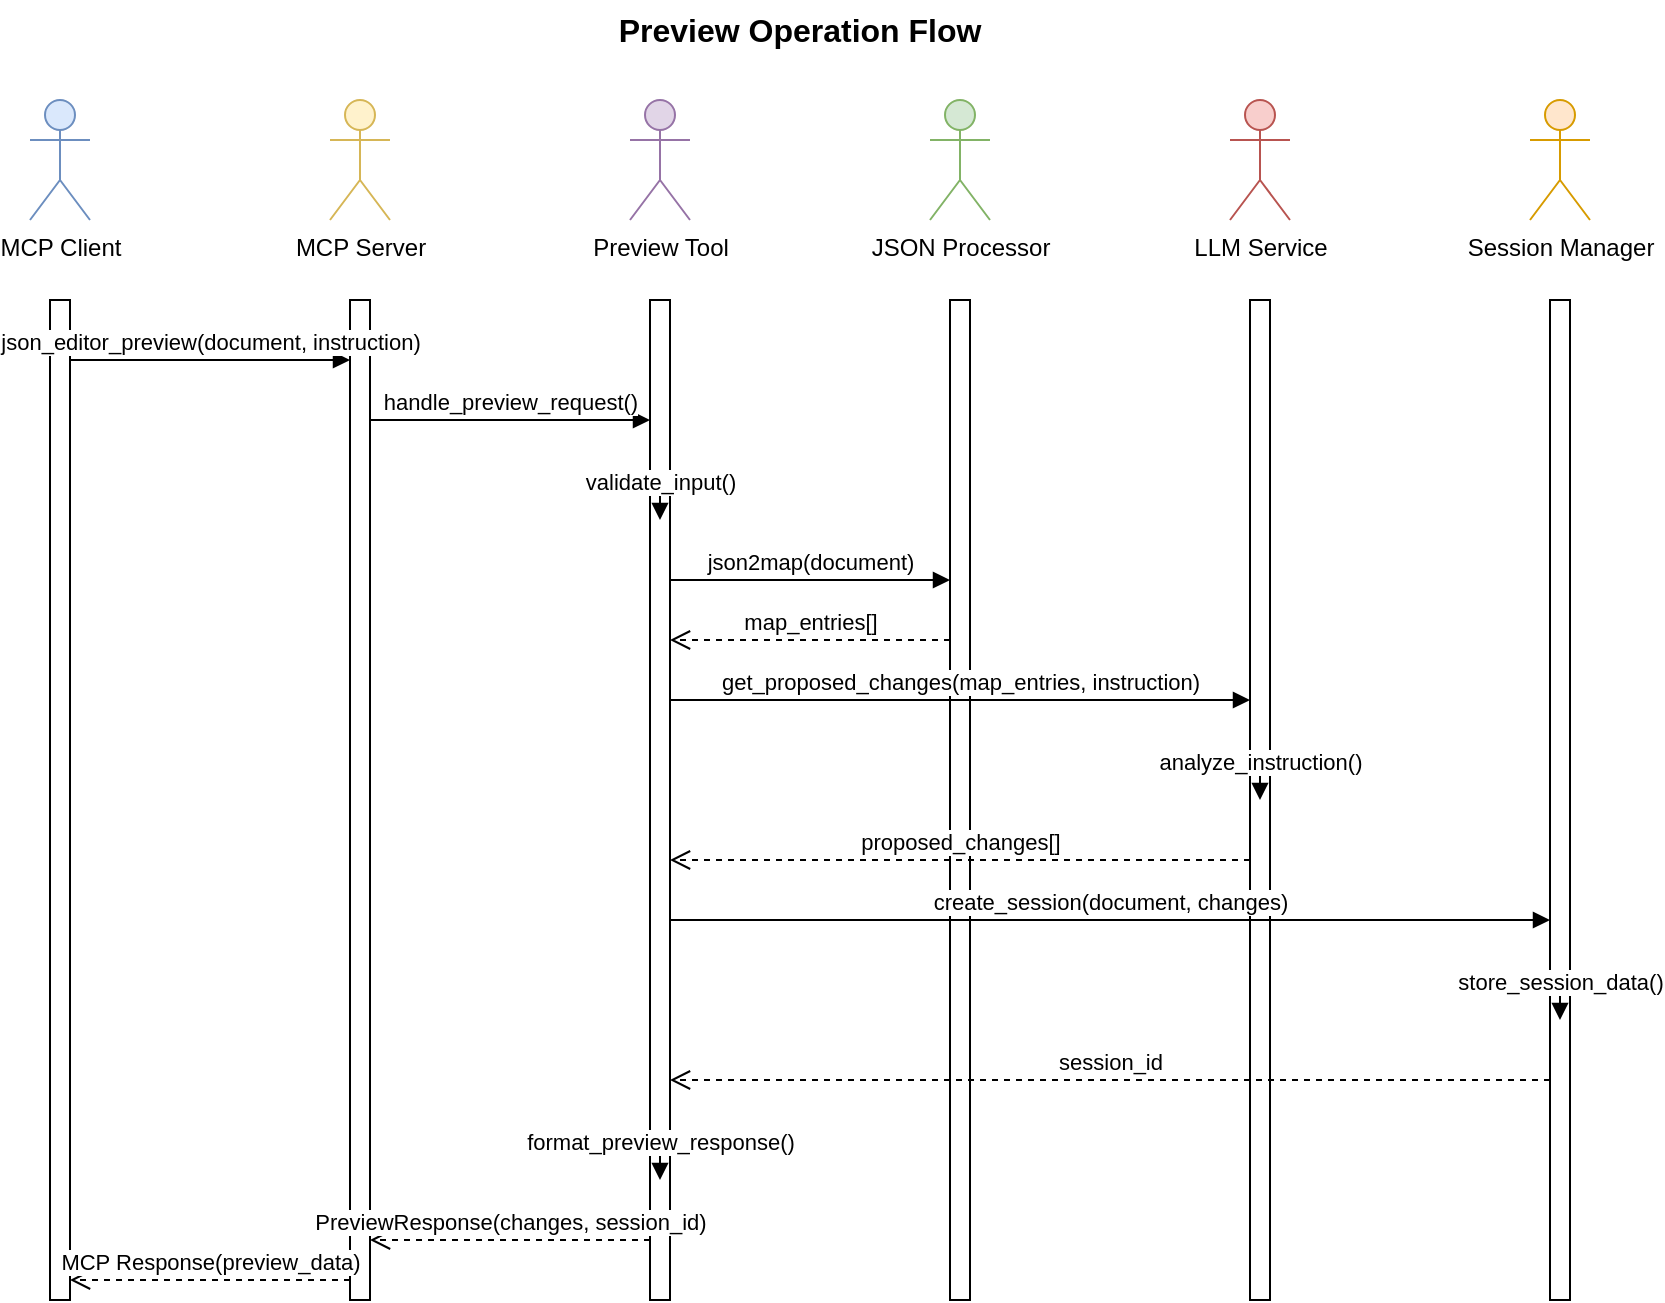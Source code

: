 <mxfile>
    <diagram name="Preview Operation Flow" id="preview-flow">
        <mxGraphModel dx="778" dy="292" grid="1" gridSize="10" guides="1" tooltips="1" connect="1" arrows="1" fold="1" page="1" pageScale="1" pageWidth="1169" pageHeight="827" background="#ffffff" math="0" shadow="0">
            <root>
                <mxCell id="0"/>
                <mxCell id="1" parent="0"/>
                <mxCell id="client-actor" value="MCP Client" style="shape=umlActor;verticalLabelPosition=bottom;verticalAlign=top;html=1;fillColor=#dae8fc;strokeColor=#6c8ebf;" parent="1" vertex="1">
                    <mxGeometry x="50" y="50" width="30" height="60" as="geometry"/>
                </mxCell>
                <mxCell id="server-actor" value="MCP Server" style="shape=umlActor;verticalLabelPosition=bottom;verticalAlign=top;html=1;fillColor=#fff2cc;strokeColor=#d6b656;" parent="1" vertex="1">
                    <mxGeometry x="200" y="50" width="30" height="60" as="geometry"/>
                </mxCell>
                <mxCell id="preview-actor" value="Preview Tool" style="shape=umlActor;verticalLabelPosition=bottom;verticalAlign=top;html=1;fillColor=#e1d5e7;strokeColor=#9673a6;" parent="1" vertex="1">
                    <mxGeometry x="350" y="50" width="30" height="60" as="geometry"/>
                </mxCell>
                <mxCell id="json-actor" value="JSON Processor" style="shape=umlActor;verticalLabelPosition=bottom;verticalAlign=top;html=1;fillColor=#d5e8d4;strokeColor=#82b366;" parent="1" vertex="1">
                    <mxGeometry x="500" y="50" width="30" height="60" as="geometry"/>
                </mxCell>
                <mxCell id="llm-actor" value="LLM Service" style="shape=umlActor;verticalLabelPosition=bottom;verticalAlign=top;html=1;fillColor=#f8cecc;strokeColor=#b85450;" parent="1" vertex="1">
                    <mxGeometry x="650" y="50" width="30" height="60" as="geometry"/>
                </mxCell>
                <mxCell id="session-actor" value="Session Manager" style="shape=umlActor;verticalLabelPosition=bottom;verticalAlign=top;html=1;fillColor=#ffe6cc;strokeColor=#d79b00;" parent="1" vertex="1">
                    <mxGeometry x="800" y="50" width="30" height="60" as="geometry"/>
                </mxCell>
                <mxCell id="client-lifeline" value="" style="html=1;points=[];perimeter=orthogonalPerimeter;outlineConnect=0;targetShapes=umlLifeline;portConstraint=eastwest;newEdgeStyle={&quot;edgeStyle&quot;:&quot;elbowEdgeStyle&quot;,&quot;elbow&quot;:&quot;vertical&quot;,&quot;curved&quot;:0,&quot;rounded&quot;:0};" parent="1" vertex="1">
                    <mxGeometry x="60" y="150" width="10" height="500" as="geometry"/>
                </mxCell>
                <mxCell id="server-lifeline" value="" style="html=1;points=[];perimeter=orthogonalPerimeter;outlineConnect=0;targetShapes=umlLifeline;portConstraint=eastwest;newEdgeStyle={&quot;edgeStyle&quot;:&quot;elbowEdgeStyle&quot;,&quot;elbow&quot;:&quot;vertical&quot;,&quot;curved&quot;:0,&quot;rounded&quot;:0};" parent="1" vertex="1">
                    <mxGeometry x="210" y="150" width="10" height="500" as="geometry"/>
                </mxCell>
                <mxCell id="preview-lifeline" value="" style="html=1;points=[];perimeter=orthogonalPerimeter;outlineConnect=0;targetShapes=umlLifeline;portConstraint=eastwest;newEdgeStyle={&quot;edgeStyle&quot;:&quot;elbowEdgeStyle&quot;,&quot;elbow&quot;:&quot;vertical&quot;,&quot;curved&quot;:0,&quot;rounded&quot;:0};" parent="1" vertex="1">
                    <mxGeometry x="360" y="150" width="10" height="500" as="geometry"/>
                </mxCell>
                <mxCell id="json-lifeline" value="" style="html=1;points=[];perimeter=orthogonalPerimeter;outlineConnect=0;targetShapes=umlLifeline;portConstraint=eastwest;newEdgeStyle={&quot;edgeStyle&quot;:&quot;elbowEdgeStyle&quot;,&quot;elbow&quot;:&quot;vertical&quot;,&quot;curved&quot;:0,&quot;rounded&quot;:0};" parent="1" vertex="1">
                    <mxGeometry x="510" y="150" width="10" height="500" as="geometry"/>
                </mxCell>
                <mxCell id="llm-lifeline" value="" style="html=1;points=[];perimeter=orthogonalPerimeter;outlineConnect=0;targetShapes=umlLifeline;portConstraint=eastwest;newEdgeStyle={&quot;edgeStyle&quot;:&quot;elbowEdgeStyle&quot;,&quot;elbow&quot;:&quot;vertical&quot;,&quot;curved&quot;:0,&quot;rounded&quot;:0};" parent="1" vertex="1">
                    <mxGeometry x="660" y="150" width="10" height="500" as="geometry"/>
                </mxCell>
                <mxCell id="session-lifeline" value="" style="html=1;points=[];perimeter=orthogonalPerimeter;outlineConnect=0;targetShapes=umlLifeline;portConstraint=eastwest;newEdgeStyle={&quot;edgeStyle&quot;:&quot;elbowEdgeStyle&quot;,&quot;elbow&quot;:&quot;vertical&quot;,&quot;curved&quot;:0,&quot;rounded&quot;:0};" parent="1" vertex="1">
                    <mxGeometry x="810" y="150" width="10" height="500" as="geometry"/>
                </mxCell>
                <mxCell id="msg1" value="json_editor_preview(document, instruction)" style="html=1;verticalAlign=bottom;endArrow=block;edgeStyle=elbowEdgeStyle;elbow=vertical;curved=0;rounded=0;" parent="1" edge="1">
                    <mxGeometry relative="1" as="geometry">
                        <mxPoint x="70" y="180" as="sourcePoint"/>
                        <mxPoint x="210" y="180" as="targetPoint"/>
                    </mxGeometry>
                </mxCell>
                <mxCell id="msg2" value="handle_preview_request()" style="html=1;verticalAlign=bottom;endArrow=block;edgeStyle=elbowEdgeStyle;elbow=vertical;curved=0;rounded=0;" parent="1" edge="1">
                    <mxGeometry relative="1" as="geometry">
                        <mxPoint x="220" y="210" as="sourcePoint"/>
                        <mxPoint x="360" y="210" as="targetPoint"/>
                    </mxGeometry>
                </mxCell>
                <mxCell id="msg3" value="validate_input()" style="html=1;verticalAlign=bottom;endArrow=block;edgeStyle=elbowEdgeStyle;elbow=vertical;curved=0;rounded=0;" parent="1" edge="1">
                    <mxGeometry relative="1" as="geometry">
                        <mxPoint x="365" y="240" as="sourcePoint"/>
                        <mxPoint x="365" y="260" as="targetPoint"/>
                    </mxGeometry>
                </mxCell>
                <mxCell id="msg4" value="json2map(document)" style="html=1;verticalAlign=bottom;endArrow=block;edgeStyle=elbowEdgeStyle;elbow=vertical;curved=0;rounded=0;" parent="1" edge="1">
                    <mxGeometry relative="1" as="geometry">
                        <mxPoint x="370" y="290" as="sourcePoint"/>
                        <mxPoint x="510" y="290" as="targetPoint"/>
                    </mxGeometry>
                </mxCell>
                <mxCell id="msg5" value="map_entries[]" style="html=1;verticalAlign=bottom;endArrow=open;dashed=1;endSize=8;edgeStyle=elbowEdgeStyle;elbow=vertical;curved=0;rounded=0;" parent="1" edge="1">
                    <mxGeometry relative="1" as="geometry">
                        <mxPoint x="510" y="320" as="sourcePoint"/>
                        <mxPoint x="370" y="320" as="targetPoint"/>
                    </mxGeometry>
                </mxCell>
                <mxCell id="msg6" value="get_proposed_changes(map_entries, instruction)" style="html=1;verticalAlign=bottom;endArrow=block;edgeStyle=elbowEdgeStyle;elbow=vertical;curved=0;rounded=0;" parent="1" edge="1">
                    <mxGeometry relative="1" as="geometry">
                        <mxPoint x="370" y="350" as="sourcePoint"/>
                        <mxPoint x="660" y="350" as="targetPoint"/>
                    </mxGeometry>
                </mxCell>
                <mxCell id="msg7" value="analyze_instruction()" style="html=1;verticalAlign=bottom;endArrow=block;edgeStyle=elbowEdgeStyle;elbow=vertical;curved=0;rounded=0;" parent="1" edge="1">
                    <mxGeometry relative="1" as="geometry">
                        <mxPoint x="665" y="380" as="sourcePoint"/>
                        <mxPoint x="665" y="400" as="targetPoint"/>
                    </mxGeometry>
                </mxCell>
                <mxCell id="msg8" value="proposed_changes[]" style="html=1;verticalAlign=bottom;endArrow=open;dashed=1;endSize=8;edgeStyle=elbowEdgeStyle;elbow=vertical;curved=0;rounded=0;" parent="1" edge="1">
                    <mxGeometry relative="1" as="geometry">
                        <mxPoint x="660" y="430" as="sourcePoint"/>
                        <mxPoint x="370" y="430" as="targetPoint"/>
                    </mxGeometry>
                </mxCell>
                <mxCell id="msg9" value="create_session(document, changes)" style="html=1;verticalAlign=bottom;endArrow=block;edgeStyle=elbowEdgeStyle;elbow=vertical;curved=0;rounded=0;" parent="1" edge="1">
                    <mxGeometry relative="1" as="geometry">
                        <mxPoint x="370" y="460" as="sourcePoint"/>
                        <mxPoint x="810" y="460" as="targetPoint"/>
                    </mxGeometry>
                </mxCell>
                <mxCell id="msg10" value="store_session_data()" style="html=1;verticalAlign=bottom;endArrow=block;edgeStyle=elbowEdgeStyle;elbow=vertical;curved=0;rounded=0;" parent="1" edge="1">
                    <mxGeometry relative="1" as="geometry">
                        <mxPoint x="815" y="490" as="sourcePoint"/>
                        <mxPoint x="815" y="510" as="targetPoint"/>
                    </mxGeometry>
                </mxCell>
                <mxCell id="msg11" value="session_id" style="html=1;verticalAlign=bottom;endArrow=open;dashed=1;endSize=8;edgeStyle=elbowEdgeStyle;elbow=vertical;curved=0;rounded=0;" parent="1" edge="1">
                    <mxGeometry relative="1" as="geometry">
                        <mxPoint x="810" y="540" as="sourcePoint"/>
                        <mxPoint x="370" y="540" as="targetPoint"/>
                    </mxGeometry>
                </mxCell>
                <mxCell id="msg12" value="format_preview_response()" style="html=1;verticalAlign=bottom;endArrow=block;edgeStyle=elbowEdgeStyle;elbow=vertical;curved=0;rounded=0;" parent="1" edge="1">
                    <mxGeometry relative="1" as="geometry">
                        <mxPoint x="365" y="570" as="sourcePoint"/>
                        <mxPoint x="365" y="590" as="targetPoint"/>
                    </mxGeometry>
                </mxCell>
                <mxCell id="msg13" value="PreviewResponse(changes, session_id)" style="html=1;verticalAlign=bottom;endArrow=open;dashed=1;endSize=8;edgeStyle=elbowEdgeStyle;elbow=vertical;curved=0;rounded=0;" parent="1" edge="1">
                    <mxGeometry relative="1" as="geometry">
                        <mxPoint x="360" y="620" as="sourcePoint"/>
                        <mxPoint x="220" y="620" as="targetPoint"/>
                    </mxGeometry>
                </mxCell>
                <mxCell id="msg14" value="MCP Response(preview_data)" style="html=1;verticalAlign=bottom;endArrow=open;dashed=1;endSize=8;edgeStyle=elbowEdgeStyle;elbow=vertical;curved=0;rounded=0;" parent="1" edge="1">
                    <mxGeometry relative="1" as="geometry">
                        <mxPoint x="210" y="640" as="sourcePoint"/>
                        <mxPoint x="70" y="640" as="targetPoint"/>
                    </mxGeometry>
                </mxCell>
                <mxCell id="L0-lGwEP_ULHMlwo2B5o-1" value="&lt;b&gt;&lt;font style=&quot;font-size: 16px;&quot;&gt;Preview Operation Flow&lt;/font&gt;&lt;/b&gt;" style="text;html=1;align=center;verticalAlign=middle;whiteSpace=wrap;rounded=0;" parent="1" vertex="1">
                    <mxGeometry x="320" width="230" height="30" as="geometry"/>
                </mxCell>
            </root>
        </mxGraphModel>
    </diagram>
    <diagram name="Error Handling Flow" id="error-flow">
        <mxGraphModel dx="778" dy="292" grid="1" gridSize="10" guides="1" tooltips="1" connect="1" arrows="1" fold="1" page="1" pageScale="1" pageWidth="1169" pageHeight="827" background="#ffffff" math="0" shadow="0">
            <root>
                <mxCell id="0"/>
                <mxCell id="1" parent="0"/>
                <mxCell id="client-actor3" value="MCP Client" style="shape=umlActor;verticalLabelPosition=bottom;verticalAlign=top;html=1;fillColor=#dae8fc;strokeColor=#6c8ebf;" parent="1" vertex="1">
                    <mxGeometry x="50" y="50" width="30" height="60" as="geometry"/>
                </mxCell>
                <mxCell id="server-actor3" value="MCP Server" style="shape=umlActor;verticalLabelPosition=bottom;verticalAlign=top;html=1;fillColor=#fff2cc;strokeColor=#d6b656;" parent="1" vertex="1">
                    <mxGeometry x="200" y="50" width="30" height="60" as="geometry"/>
                </mxCell>
                <mxCell id="tool-actor3" value="Tool Handler" style="shape=umlActor;verticalLabelPosition=bottom;verticalAlign=top;html=1;fillColor=#e1d5e7;strokeColor=#9673a6;" parent="1" vertex="1">
                    <mxGeometry x="350" y="50" width="30" height="60" as="geometry"/>
                </mxCell>
                <mxCell id="llm-actor3" value="LLM Service" style="shape=umlActor;verticalLabelPosition=bottom;verticalAlign=top;html=1;fillColor=#f8cecc;strokeColor=#b85450;" parent="1" vertex="1">
                    <mxGeometry x="500" y="50" width="30" height="60" as="geometry"/>
                </mxCell>
                <mxCell id="client-lifeline3" value="" style="html=1;points=[];perimeter=orthogonalPerimeter;outlineConnect=0;targetShapes=umlLifeline;portConstraint=eastwest;newEdgeStyle={&quot;edgeStyle&quot;:&quot;elbowEdgeStyle&quot;,&quot;elbow&quot;:&quot;vertical&quot;,&quot;curved&quot;:0,&quot;rounded&quot;:0};" parent="1" vertex="1">
                    <mxGeometry x="60" y="150" width="10" height="600" as="geometry"/>
                </mxCell>
                <mxCell id="server-lifeline3" value="" style="html=1;points=[];perimeter=orthogonalPerimeter;outlineConnect=0;targetShapes=umlLifeline;portConstraint=eastwest;newEdgeStyle={&quot;edgeStyle&quot;:&quot;elbowEdgeStyle&quot;,&quot;elbow&quot;:&quot;vertical&quot;,&quot;curved&quot;:0,&quot;rounded&quot;:0};" parent="1" vertex="1">
                    <mxGeometry x="210" y="150" width="10" height="600" as="geometry"/>
                </mxCell>
                <mxCell id="tool-lifeline3" value="" style="html=1;points=[];perimeter=orthogonalPerimeter;outlineConnect=0;targetShapes=umlLifeline;portConstraint=eastwest;newEdgeStyle={&quot;edgeStyle&quot;:&quot;elbowEdgeStyle&quot;,&quot;elbow&quot;:&quot;vertical&quot;,&quot;curved&quot;:0,&quot;rounded&quot;:0};" parent="1" vertex="1">
                    <mxGeometry x="360" y="150" width="10" height="600" as="geometry"/>
                </mxCell>
                <mxCell id="llm-lifeline3" value="" style="html=1;points=[];perimeter=orthogonalPerimeter;outlineConnect=0;targetShapes=umlLifeline;portConstraint=eastwest;newEdgeStyle={&quot;edgeStyle&quot;:&quot;elbowEdgeStyle&quot;,&quot;elbow&quot;:&quot;vertical&quot;,&quot;curved&quot;:0,&quot;rounded&quot;:0};" parent="1" vertex="1">
                    <mxGeometry x="510" y="150" width="10" height="600" as="geometry"/>
                </mxCell>
                <mxCell id="error-label1" value="Scenario 1: Input Validation Error" style="text;html=1;strokeColor=none;fillColor=none;align=center;verticalAlign=middle;whiteSpace=wrap;rounded=0;fontStyle=1;fontSize=12;fillColor=#ffcccc;" parent="1" vertex="1">
                    <mxGeometry x="250" y="170" width="200" height="20" as="geometry"/>
                </mxCell>
                <mxCell id="error-msg1" value="tool_request(invalid_data)" style="html=1;verticalAlign=bottom;endArrow=block;edgeStyle=elbowEdgeStyle;elbow=vertical;curved=0;rounded=0;" parent="1" edge="1">
                    <mxGeometry relative="1" as="geometry">
                        <mxPoint x="70" y="200" as="sourcePoint"/>
                        <mxPoint x="210" y="200" as="targetPoint"/>
                    </mxGeometry>
                </mxCell>
                <mxCell id="error-msg2" value="handle_request()" style="html=1;verticalAlign=bottom;endArrow=block;edgeStyle=elbowEdgeStyle;elbow=vertical;curved=0;rounded=0;" parent="1" edge="1">
                    <mxGeometry relative="1" as="geometry">
                        <mxPoint x="220" y="220" as="sourcePoint"/>
                        <mxPoint x="360" y="220" as="targetPoint"/>
                    </mxGeometry>
                </mxCell>
                <mxCell id="error-msg3" value="validate_input()" style="html=1;verticalAlign=bottom;endArrow=block;edgeStyle=elbowEdgeStyle;elbow=vertical;curved=0;rounded=0;" parent="1" edge="1">
                    <mxGeometry relative="1" as="geometry">
                        <mxPoint x="365" y="240" as="sourcePoint"/>
                        <mxPoint x="365" y="260" as="targetPoint"/>
                    </mxGeometry>
                </mxCell>
                <mxCell id="error-msg4" value="ValidationError" style="html=1;verticalAlign=bottom;endArrow=open;dashed=1;endSize=8;edgeStyle=elbowEdgeStyle;elbow=vertical;curved=0;rounded=0;strokeColor=#ff0000;" parent="1" edge="1">
                    <mxGeometry relative="1" as="geometry">
                        <mxPoint x="360" y="280" as="sourcePoint"/>
                        <mxPoint x="220" y="280" as="targetPoint"/>
                    </mxGeometry>
                </mxCell>
                <mxCell id="error-msg5" value="MCP Error Response" style="html=1;verticalAlign=bottom;endArrow=open;dashed=1;endSize=8;edgeStyle=elbowEdgeStyle;elbow=vertical;curved=0;rounded=0;strokeColor=#ff0000;" parent="1" edge="1">
                    <mxGeometry relative="1" as="geometry">
                        <mxPoint x="210" y="300" as="sourcePoint"/>
                        <mxPoint x="70" y="300" as="targetPoint"/>
                    </mxGeometry>
                </mxCell>
                <mxCell id="error-label2" value="Scenario 2: LLM Service Error with Retry Logic" style="text;html=1;strokeColor=none;fillColor=none;align=center;verticalAlign=middle;whiteSpace=wrap;rounded=0;fontStyle=1;fontSize=12;fillColor=#ffffcc;" parent="1" vertex="1">
                    <mxGeometry x="200" y="340" width="300" height="20" as="geometry"/>
                </mxCell>
                <mxCell id="error-msg6" value="get_proposed_changes()" style="html=1;verticalAlign=bottom;endArrow=block;edgeStyle=elbowEdgeStyle;elbow=vertical;curved=0;rounded=0;" parent="1" edge="1">
                    <mxGeometry relative="1" as="geometry">
                        <mxPoint x="370" y="370" as="sourcePoint"/>
                        <mxPoint x="510" y="370" as="targetPoint"/>
                    </mxGeometry>
                </mxCell>
                <mxCell id="error-msg7" value="ServiceError (rate limit/timeout)" style="html=1;verticalAlign=bottom;endArrow=open;dashed=1;endSize=8;edgeStyle=elbowEdgeStyle;elbow=vertical;curved=0;rounded=0;strokeColor=#ff6600;" parent="1" edge="1">
                    <mxGeometry relative="1" as="geometry">
                        <mxPoint x="510" y="390" as="sourcePoint"/>
                        <mxPoint x="370" y="390" as="targetPoint"/>
                    </mxGeometry>
                </mxCell>
                <mxCell id="error-msg8" value="handle_llm_error()" style="html=1;verticalAlign=bottom;endArrow=block;edgeStyle=elbowEdgeStyle;elbow=vertical;curved=0;rounded=0;" parent="1" edge="1">
                    <mxGeometry relative="1" as="geometry">
                        <mxPoint x="365" y="410" as="sourcePoint"/>
                        <mxPoint x="365" y="430" as="targetPoint"/>
                    </mxGeometry>
                </mxCell>
                <mxCell id="error-note1" value="Note: Implement retry logic&#xa;with exponential backoff" style="text;html=1;strokeColor=#d6b656;fillColor=#fff2cc;align=center;verticalAlign=middle;whiteSpace=wrap;rounded=1;" parent="1" vertex="1">
                    <mxGeometry x="400" y="410" width="150" height="40" as="geometry"/>
                </mxCell>
                <mxCell id="error-msg9" value="retry_request()" style="html=1;verticalAlign=bottom;endArrow=block;edgeStyle=elbowEdgeStyle;elbow=vertical;curved=0;rounded=0;" parent="1" edge="1">
                    <mxGeometry relative="1" as="geometry">
                        <mxPoint x="370" y="470" as="sourcePoint"/>
                        <mxPoint x="510" y="470" as="targetPoint"/>
                    </mxGeometry>
                </mxCell>
                <mxCell id="alt-frame" value="alt" style="shape=umlFrame;whiteSpace=wrap;html=1;pointerEvents=0;width=40;height=20;" parent="1" vertex="1">
                    <mxGeometry x="320" y="490" width="240" height="120" as="geometry"/>
                </mxCell>
                <mxCell id="error-msg10" value="successful_response" style="html=1;verticalAlign=bottom;endArrow=open;dashed=1;endSize=8;edgeStyle=elbowEdgeStyle;elbow=vertical;curved=0;rounded=0;strokeColor=#00cc00;" parent="1" edge="1">
                    <mxGeometry relative="1" as="geometry">
                        <mxPoint x="510" y="520" as="sourcePoint"/>
                        <mxPoint x="370" y="520" as="targetPoint"/>
                    </mxGeometry>
                </mxCell>
                <mxCell id="alt-separator" value="" style="html=1;points=[];perimeter=orthogonalPerimeter;outlineConnect=0;targetShapes=umlLifeline;portConstraint=eastwest;newEdgeStyle={&quot;edgeStyle&quot;:&quot;elbowEdgeStyle&quot;,&quot;elbow&quot;:&quot;vertical&quot;,&quot;curved&quot;:0,&quot;rounded&quot;:0};dashed=1;" parent="1" vertex="1">
                    <mxGeometry x="320" y="550" width="240" height="10" as="geometry"/>
                </mxCell>
                <mxCell id="error-msg11" value="LLMServiceError" style="html=1;verticalAlign=bottom;endArrow=open;dashed=1;endSize=8;edgeStyle=elbowEdgeStyle;elbow=vertical;curved=0;rounded=0;strokeColor=#ff0000;" parent="1" edge="1">
                    <mxGeometry relative="1" as="geometry">
                        <mxPoint x="360" y="580" as="sourcePoint"/>
                        <mxPoint x="220" y="580" as="targetPoint"/>
                    </mxGeometry>
                </mxCell>
                <mxCell id="error-label3" value="Scenario 3: Session Error" style="text;html=1;strokeColor=none;fillColor=none;align=center;verticalAlign=middle;whiteSpace=wrap;rounded=0;fontStyle=1;fontSize=12;fillColor=#ffccff;" parent="1" vertex="1">
                    <mxGeometry x="250" y="640" width="200" height="20" as="geometry"/>
                </mxCell>
                <mxCell id="error-msg12" value="get_session(invalid_id)" style="html=1;verticalAlign=bottom;endArrow=block;edgeStyle=elbowEdgeStyle;elbow=vertical;curved=0;rounded=0;" parent="1" edge="1">
                    <mxGeometry relative="1" as="geometry">
                        <mxPoint x="370" y="670" as="sourcePoint"/>
                        <mxPoint x="450" y="670" as="targetPoint"/>
                    </mxGeometry>
                </mxCell>
                <mxCell id="error-msg13" value="SessionNotFoundError" style="html=1;verticalAlign=bottom;endArrow=open;dashed=1;endSize=8;edgeStyle=elbowEdgeStyle;elbow=vertical;curved=0;rounded=0;strokeColor=#ff0000;" parent="1" edge="1">
                    <mxGeometry relative="1" as="geometry">
                        <mxPoint x="450" y="690" as="sourcePoint"/>
                        <mxPoint x="370" y="690" as="targetPoint"/>
                    </mxGeometry>
                </mxCell>
                <mxCell id="error-msg14" value="SessionError" style="html=1;verticalAlign=bottom;endArrow=open;dashed=1;endSize=8;edgeStyle=elbowEdgeStyle;elbow=vertical;curved=0;rounded=0;strokeColor=#ff0000;" parent="1" edge="1">
                    <mxGeometry relative="1" as="geometry">
                        <mxPoint x="360" y="710" as="sourcePoint"/>
                        <mxPoint x="220" y="710" as="targetPoint"/>
                    </mxGeometry>
                </mxCell>
                <mxCell id="error-msg15" value="MCP Error Response" style="html=1;verticalAlign=bottom;endArrow=open;dashed=1;endSize=8;edgeStyle=elbowEdgeStyle;elbow=vertical;curved=0;rounded=0;strokeColor=#ff0000;" parent="1" edge="1">
                    <mxGeometry relative="1" as="geometry">
                        <mxPoint x="210" y="730" as="sourcePoint"/>
                        <mxPoint x="70" y="730" as="targetPoint"/>
                    </mxGeometry>
                </mxCell>
                <mxCell id="mHVRPs0UCguy18iuXwMo-1" value="&lt;b style=&quot;color: rgb(63, 63, 63); background-color: transparent;&quot;&gt;&lt;font style=&quot;font-size: 16px;&quot;&gt;Error Handling Flow&lt;/font&gt;&lt;/b&gt;" style="text;html=1;align=center;verticalAlign=middle;whiteSpace=wrap;rounded=0;" parent="1" vertex="1">
                    <mxGeometry x="220" width="230" height="30" as="geometry"/>
                </mxCell>
            </root>
        </mxGraphModel>
    </diagram>
    <diagram name="Apply Operation Flow" id="apply-flow">
        <mxGraphModel dx="778" dy="292" grid="1" gridSize="10" guides="1" tooltips="1" connect="1" arrows="1" fold="1" page="1" pageScale="1" pageWidth="1169" pageHeight="827" background="#ffffff" math="0" shadow="0">
            <root>
                <mxCell id="0"/>
                <mxCell id="1" parent="0"/>
                <mxCell id="client-actor2" value="MCP Client" style="shape=umlActor;verticalLabelPosition=bottom;verticalAlign=top;html=1;fillColor=#dae8fc;strokeColor=#6c8ebf;" parent="1" vertex="1">
                    <mxGeometry x="50" y="50" width="30" height="60" as="geometry"/>
                </mxCell>
                <mxCell id="server-actor2" value="MCP Server" style="shape=umlActor;verticalLabelPosition=bottom;verticalAlign=top;html=1;fillColor=#fff2cc;strokeColor=#d6b656;" parent="1" vertex="1">
                    <mxGeometry x="200" y="50" width="30" height="60" as="geometry"/>
                </mxCell>
                <mxCell id="apply-actor2" value="Apply Tool" style="shape=umlActor;verticalLabelPosition=bottom;verticalAlign=top;html=1;fillColor=#e1d5e7;strokeColor=#9673a6;" parent="1" vertex="1">
                    <mxGeometry x="350" y="50" width="30" height="60" as="geometry"/>
                </mxCell>
                <mxCell id="session-actor2" value="Session Manager" style="shape=umlActor;verticalLabelPosition=bottom;verticalAlign=top;html=1;fillColor=#ffe6cc;strokeColor=#d79b00;" parent="1" vertex="1">
                    <mxGeometry x="500" y="50" width="30" height="60" as="geometry"/>
                </mxCell>
                <mxCell id="redis-actor2" value="Redis Store" style="shape=umlActor;verticalLabelPosition=bottom;verticalAlign=top;html=1;fillColor=#f8cecc;strokeColor=#b85450;" parent="1" vertex="1">
                    <mxGeometry x="650" y="50" width="30" height="60" as="geometry"/>
                </mxCell>
                <mxCell id="json-actor2" value="JSON Processor" style="shape=umlActor;verticalLabelPosition=bottom;verticalAlign=top;html=1;fillColor=#d5e8d4;strokeColor=#82b366;" parent="1" vertex="1">
                    <mxGeometry x="800" y="50" width="30" height="60" as="geometry"/>
                </mxCell>
                <mxCell id="client-lifeline2" value="" style="html=1;points=[];perimeter=orthogonalPerimeter;outlineConnect=0;targetShapes=umlLifeline;portConstraint=eastwest;newEdgeStyle={&quot;edgeStyle&quot;:&quot;elbowEdgeStyle&quot;,&quot;elbow&quot;:&quot;vertical&quot;,&quot;curved&quot;:0,&quot;rounded&quot;:0};" parent="1" vertex="1">
                    <mxGeometry x="60" y="150" width="10" height="450" as="geometry"/>
                </mxCell>
                <mxCell id="server-lifeline2" value="" style="html=1;points=[];perimeter=orthogonalPerimeter;outlineConnect=0;targetShapes=umlLifeline;portConstraint=eastwest;newEdgeStyle={&quot;edgeStyle&quot;:&quot;elbowEdgeStyle&quot;,&quot;elbow&quot;:&quot;vertical&quot;,&quot;curved&quot;:0,&quot;rounded&quot;:0};" parent="1" vertex="1">
                    <mxGeometry x="210" y="150" width="10" height="450" as="geometry"/>
                </mxCell>
                <mxCell id="apply-lifeline2" value="" style="html=1;points=[];perimeter=orthogonalPerimeter;outlineConnect=0;targetShapes=umlLifeline;portConstraint=eastwest;newEdgeStyle={&quot;edgeStyle&quot;:&quot;elbowEdgeStyle&quot;,&quot;elbow&quot;:&quot;vertical&quot;,&quot;curved&quot;:0,&quot;rounded&quot;:0};" parent="1" vertex="1">
                    <mxGeometry x="360" y="150" width="10" height="450" as="geometry"/>
                </mxCell>
                <mxCell id="session-lifeline2" value="" style="html=1;points=[];perimeter=orthogonalPerimeter;outlineConnect=0;targetShapes=umlLifeline;portConstraint=eastwest;newEdgeStyle={&quot;edgeStyle&quot;:&quot;elbowEdgeStyle&quot;,&quot;elbow&quot;:&quot;vertical&quot;,&quot;curved&quot;:0,&quot;rounded&quot;:0};" parent="1" vertex="1">
                    <mxGeometry x="510" y="150" width="10" height="450" as="geometry"/>
                </mxCell>
                <mxCell id="redis-lifeline2" value="" style="html=1;points=[];perimeter=orthogonalPerimeter;outlineConnect=0;targetShapes=umlLifeline;portConstraint=eastwest;newEdgeStyle={&quot;edgeStyle&quot;:&quot;elbowEdgeStyle&quot;,&quot;elbow&quot;:&quot;vertical&quot;,&quot;curved&quot;:0,&quot;rounded&quot;:0};" parent="1" vertex="1">
                    <mxGeometry x="660" y="150" width="10" height="450" as="geometry"/>
                </mxCell>
                <mxCell id="json-lifeline2" value="" style="html=1;points=[];perimeter=orthogonalPerimeter;outlineConnect=0;targetShapes=umlLifeline;portConstraint=eastwest;newEdgeStyle={&quot;edgeStyle&quot;:&quot;elbowEdgeStyle&quot;,&quot;elbow&quot;:&quot;vertical&quot;,&quot;curved&quot;:0,&quot;rounded&quot;:0};" parent="1" vertex="1">
                    <mxGeometry x="810" y="150" width="10" height="450" as="geometry"/>
                </mxCell>
                <mxCell id="apply-msg1" value="json_editor_apply(session_id, confirmed_changes)" style="html=1;verticalAlign=bottom;endArrow=block;edgeStyle=elbowEdgeStyle;elbow=vertical;curved=0;rounded=0;" parent="1" edge="1">
                    <mxGeometry relative="1" as="geometry">
                        <mxPoint x="70" y="180" as="sourcePoint"/>
                        <mxPoint x="210" y="180" as="targetPoint"/>
                    </mxGeometry>
                </mxCell>
                <mxCell id="apply-msg2" value="handle_apply_request()" style="html=1;verticalAlign=bottom;endArrow=block;edgeStyle=elbowEdgeStyle;elbow=vertical;curved=0;rounded=0;" parent="1" edge="1">
                    <mxGeometry relative="1" as="geometry">
                        <mxPoint x="220" y="210" as="sourcePoint"/>
                        <mxPoint x="360" y="210" as="targetPoint"/>
                    </mxGeometry>
                </mxCell>
                <mxCell id="apply-msg3" value="get_session(session_id)" style="html=1;verticalAlign=bottom;endArrow=block;edgeStyle=elbowEdgeStyle;elbow=vertical;curved=0;rounded=0;" parent="1" edge="1">
                    <mxGeometry relative="1" as="geometry">
                        <mxPoint x="370" y="240" as="sourcePoint"/>
                        <mxPoint x="510" y="240" as="targetPoint"/>
                    </mxGeometry>
                </mxCell>
                <mxCell id="apply-msg4" value="retrieve_session_data()" style="html=1;verticalAlign=bottom;endArrow=block;edgeStyle=elbowEdgeStyle;elbow=vertical;curved=0;rounded=0;" parent="1" edge="1">
                    <mxGeometry relative="1" as="geometry">
                        <mxPoint x="520" y="270" as="sourcePoint"/>
                        <mxPoint x="660" y="270" as="targetPoint"/>
                    </mxGeometry>
                </mxCell>
                <mxCell id="apply-msg5" value="session_data" style="html=1;verticalAlign=bottom;endArrow=open;dashed=1;endSize=8;edgeStyle=elbowEdgeStyle;elbow=vertical;curved=0;rounded=0;" parent="1" edge="1">
                    <mxGeometry relative="1" as="geometry">
                        <mxPoint x="660" y="300" as="sourcePoint"/>
                        <mxPoint x="520" y="300" as="targetPoint"/>
                    </mxGeometry>
                </mxCell>
                <mxCell id="apply-msg6" value="PreviewSession(document, changes)" style="html=1;verticalAlign=bottom;endArrow=open;dashed=1;endSize=8;edgeStyle=elbowEdgeStyle;elbow=vertical;curved=0;rounded=0;" parent="1" edge="1">
                    <mxGeometry relative="1" as="geometry">
                        <mxPoint x="510" y="330" as="sourcePoint"/>
                        <mxPoint x="370" y="330" as="targetPoint"/>
                    </mxGeometry>
                </mxCell>
                <mxCell id="apply-msg7" value="verify_document_state()" style="html=1;verticalAlign=bottom;endArrow=block;edgeStyle=elbowEdgeStyle;elbow=vertical;curved=0;rounded=0;" parent="1" edge="1">
                    <mxGeometry relative="1" as="geometry">
                        <mxPoint x="365" y="360" as="sourcePoint"/>
                        <mxPoint x="365" y="380" as="targetPoint"/>
                    </mxGeometry>
                </mxCell>
                <mxCell id="apply-msg8" value="apply_changes(document, confirmed_changes)" style="html=1;verticalAlign=bottom;endArrow=block;edgeStyle=elbowEdgeStyle;elbow=vertical;curved=0;rounded=0;" parent="1" edge="1">
                    <mxGeometry relative="1" as="geometry">
                        <mxPoint x="370" y="410" as="sourcePoint"/>
                        <mxPoint x="810" y="410" as="targetPoint"/>
                    </mxGeometry>
                </mxCell>
                <mxCell id="apply-msg9" value="apply_modifications()" style="html=1;verticalAlign=bottom;endArrow=block;edgeStyle=elbowEdgeStyle;elbow=vertical;curved=0;rounded=0;" parent="1" edge="1">
                    <mxGeometry relative="1" as="geometry">
                        <mxPoint x="815" y="440" as="sourcePoint"/>
                        <mxPoint x="815" y="460" as="targetPoint"/>
                    </mxGeometry>
                </mxCell>
                <mxCell id="apply-msg10" value="reconstruct_json()" style="html=1;verticalAlign=bottom;endArrow=block;edgeStyle=elbowEdgeStyle;elbow=vertical;curved=0;rounded=0;" parent="1" edge="1">
                    <mxGeometry relative="1" as="geometry">
                        <mxPoint x="815" y="490" as="sourcePoint"/>
                        <mxPoint x="815" y="510" as="targetPoint"/>
                    </mxGeometry>
                </mxCell>
                <mxCell id="apply-msg11" value="modified_document, applied_changes" style="html=1;verticalAlign=bottom;endArrow=open;dashed=1;endSize=8;edgeStyle=elbowEdgeStyle;elbow=vertical;curved=0;rounded=0;" parent="1" edge="1">
                    <mxGeometry relative="1" as="geometry">
                        <mxPoint x="810" y="540" as="sourcePoint"/>
                        <mxPoint x="370" y="540" as="targetPoint"/>
                    </mxGeometry>
                </mxCell>
                <mxCell id="apply-msg12" value="ApplyResponse(document, changes)" style="html=1;verticalAlign=bottom;endArrow=open;dashed=1;endSize=8;edgeStyle=elbowEdgeStyle;elbow=vertical;curved=0;rounded=0;" parent="1" edge="1">
                    <mxGeometry relative="1" as="geometry">
                        <mxPoint x="360" y="570" as="sourcePoint"/>
                        <mxPoint x="220" y="570" as="targetPoint"/>
                    </mxGeometry>
                </mxCell>
                <mxCell id="apply-msg13" value="MCP Response(result_data)" style="html=1;verticalAlign=bottom;endArrow=open;dashed=1;endSize=8;edgeStyle=elbowEdgeStyle;elbow=vertical;curved=0;rounded=0;" parent="1" edge="1">
                    <mxGeometry relative="1" as="geometry">
                        <mxPoint x="210" y="590" as="sourcePoint"/>
                        <mxPoint x="70" y="590" as="targetPoint"/>
                    </mxGeometry>
                </mxCell>
                <mxCell id="sAVuzR5sQ_Qje9VqCebe-1" value="&lt;b&gt;&lt;font style=&quot;font-size: 16px;&quot;&gt;Apply&lt;/font&gt;&lt;/b&gt;&lt;b style=&quot;color: rgb(63, 63, 63); background-color: transparent;&quot;&gt;&lt;font style=&quot;font-size: 16px;&quot;&gt;&amp;nbsp;Operation Flow&lt;/font&gt;&lt;/b&gt;" style="text;html=1;align=center;verticalAlign=middle;whiteSpace=wrap;rounded=0;" parent="1" vertex="1">
                    <mxGeometry x="320" width="230" height="30" as="geometry"/>
                </mxCell>
            </root>
        </mxGraphModel>
    </diagram>
</mxfile>